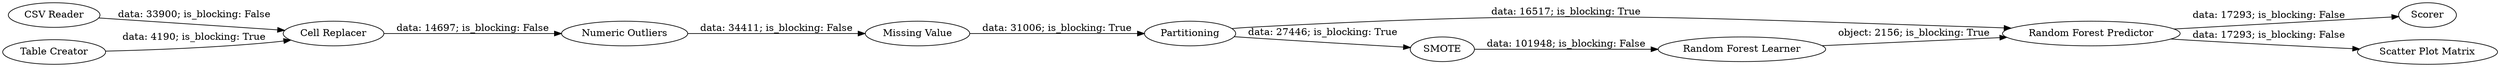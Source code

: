 digraph {
	"-2982918971353682468_1964" [label=Scorer]
	"-2982918971353682468_1978" [label="Scatter Plot Matrix"]
	"-2982918971353682468_1959" [label="Cell Replacer"]
	"-2982918971353682468_1" [label="CSV Reader"]
	"-2982918971353682468_1963" [label="Random Forest Predictor"]
	"-2982918971353682468_1962" [label="Random Forest Learner"]
	"-2982918971353682468_1961" [label=SMOTE]
	"-2982918971353682468_1976" [label="Numeric Outliers"]
	"-2982918971353682468_1960" [label="Table Creator"]
	"-2982918971353682468_1958" [label=Partitioning]
	"-2982918971353682468_1977" [label="Missing Value"]
	"-2982918971353682468_1" -> "-2982918971353682468_1959" [label="data: 33900; is_blocking: False"]
	"-2982918971353682468_1960" -> "-2982918971353682468_1959" [label="data: 4190; is_blocking: True"]
	"-2982918971353682468_1958" -> "-2982918971353682468_1961" [label="data: 27446; is_blocking: True"]
	"-2982918971353682468_1977" -> "-2982918971353682468_1958" [label="data: 31006; is_blocking: True"]
	"-2982918971353682468_1961" -> "-2982918971353682468_1962" [label="data: 101948; is_blocking: False"]
	"-2982918971353682468_1959" -> "-2982918971353682468_1976" [label="data: 14697; is_blocking: False"]
	"-2982918971353682468_1958" -> "-2982918971353682468_1963" [label="data: 16517; is_blocking: True"]
	"-2982918971353682468_1962" -> "-2982918971353682468_1963" [label="object: 2156; is_blocking: True"]
	"-2982918971353682468_1976" -> "-2982918971353682468_1977" [label="data: 34411; is_blocking: False"]
	"-2982918971353682468_1963" -> "-2982918971353682468_1978" [label="data: 17293; is_blocking: False"]
	"-2982918971353682468_1963" -> "-2982918971353682468_1964" [label="data: 17293; is_blocking: False"]
	rankdir=LR
}
